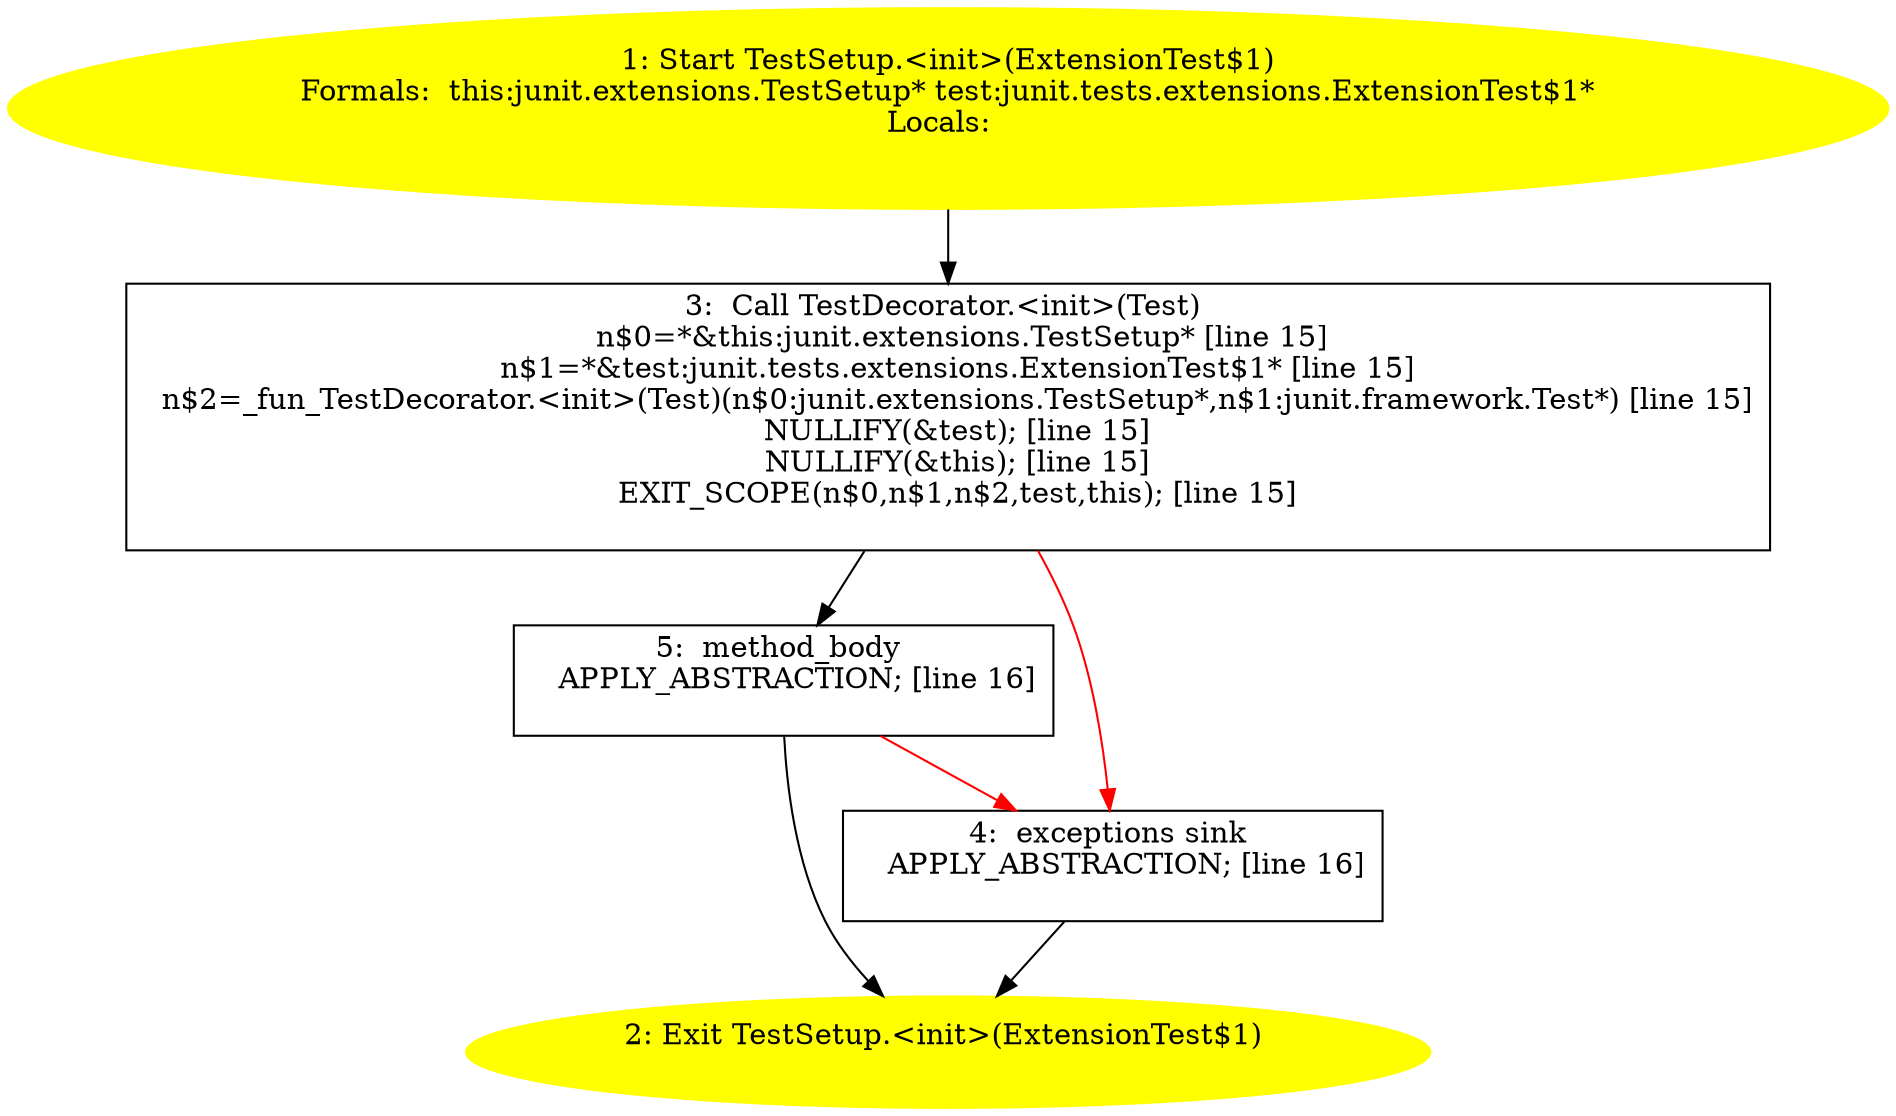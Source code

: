 /* @generated */
digraph cfg {
"junit.extensions.TestSetup.<init>(junit.tests.extensions.ExtensionTest$1).aa3b4ec60ebfc34403061b553d4c917c_1" [label="1: Start TestSetup.<init>(ExtensionTest$1)\nFormals:  this:junit.extensions.TestSetup* test:junit.tests.extensions.ExtensionTest$1*\nLocals:  \n  " color=yellow style=filled]
	

	 "junit.extensions.TestSetup.<init>(junit.tests.extensions.ExtensionTest$1).aa3b4ec60ebfc34403061b553d4c917c_1" -> "junit.extensions.TestSetup.<init>(junit.tests.extensions.ExtensionTest$1).aa3b4ec60ebfc34403061b553d4c917c_3" ;
"junit.extensions.TestSetup.<init>(junit.tests.extensions.ExtensionTest$1).aa3b4ec60ebfc34403061b553d4c917c_2" [label="2: Exit TestSetup.<init>(ExtensionTest$1) \n  " color=yellow style=filled]
	

"junit.extensions.TestSetup.<init>(junit.tests.extensions.ExtensionTest$1).aa3b4ec60ebfc34403061b553d4c917c_3" [label="3:  Call TestDecorator.<init>(Test) \n   n$0=*&this:junit.extensions.TestSetup* [line 15]\n  n$1=*&test:junit.tests.extensions.ExtensionTest$1* [line 15]\n  n$2=_fun_TestDecorator.<init>(Test)(n$0:junit.extensions.TestSetup*,n$1:junit.framework.Test*) [line 15]\n  NULLIFY(&test); [line 15]\n  NULLIFY(&this); [line 15]\n  EXIT_SCOPE(n$0,n$1,n$2,test,this); [line 15]\n " shape="box"]
	

	 "junit.extensions.TestSetup.<init>(junit.tests.extensions.ExtensionTest$1).aa3b4ec60ebfc34403061b553d4c917c_3" -> "junit.extensions.TestSetup.<init>(junit.tests.extensions.ExtensionTest$1).aa3b4ec60ebfc34403061b553d4c917c_5" ;
	 "junit.extensions.TestSetup.<init>(junit.tests.extensions.ExtensionTest$1).aa3b4ec60ebfc34403061b553d4c917c_3" -> "junit.extensions.TestSetup.<init>(junit.tests.extensions.ExtensionTest$1).aa3b4ec60ebfc34403061b553d4c917c_4" [color="red" ];
"junit.extensions.TestSetup.<init>(junit.tests.extensions.ExtensionTest$1).aa3b4ec60ebfc34403061b553d4c917c_4" [label="4:  exceptions sink \n   APPLY_ABSTRACTION; [line 16]\n " shape="box"]
	

	 "junit.extensions.TestSetup.<init>(junit.tests.extensions.ExtensionTest$1).aa3b4ec60ebfc34403061b553d4c917c_4" -> "junit.extensions.TestSetup.<init>(junit.tests.extensions.ExtensionTest$1).aa3b4ec60ebfc34403061b553d4c917c_2" ;
"junit.extensions.TestSetup.<init>(junit.tests.extensions.ExtensionTest$1).aa3b4ec60ebfc34403061b553d4c917c_5" [label="5:  method_body \n   APPLY_ABSTRACTION; [line 16]\n " shape="box"]
	

	 "junit.extensions.TestSetup.<init>(junit.tests.extensions.ExtensionTest$1).aa3b4ec60ebfc34403061b553d4c917c_5" -> "junit.extensions.TestSetup.<init>(junit.tests.extensions.ExtensionTest$1).aa3b4ec60ebfc34403061b553d4c917c_2" ;
	 "junit.extensions.TestSetup.<init>(junit.tests.extensions.ExtensionTest$1).aa3b4ec60ebfc34403061b553d4c917c_5" -> "junit.extensions.TestSetup.<init>(junit.tests.extensions.ExtensionTest$1).aa3b4ec60ebfc34403061b553d4c917c_4" [color="red" ];
}
